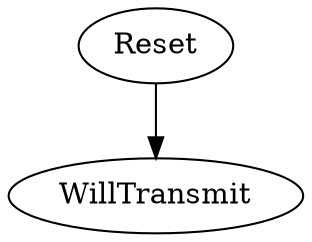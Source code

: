 strict digraph "" {
	WillTransmit	 [complexity=0,
		importance=0.00563614397645,
		rank=0.0];
	Reset	 [complexity=1,
		importance=0.0141041720992,
		rank=0.0141041720992];
	Reset -> WillTransmit;
}
